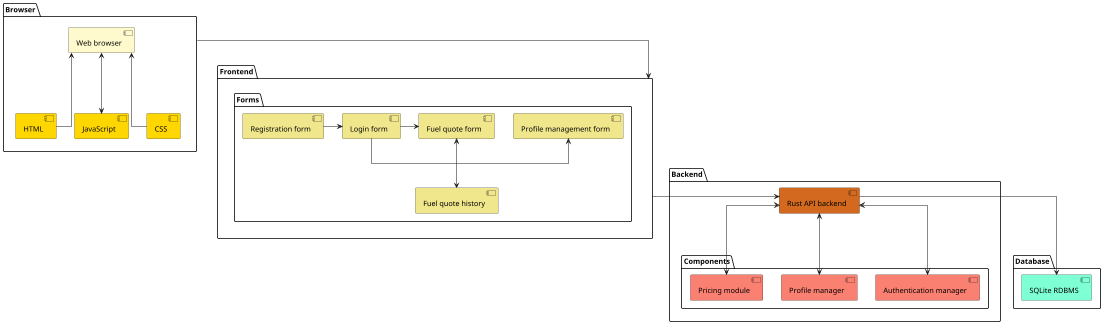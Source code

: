 @startuml

top to bottom direction
skinparam dpi 50
skinparam linetype ortho

package "Browser" {
	[Web browser] as browser #LemonChiffon
	[HTML] as html #Gold
	[JavaScript] as js #Gold
	[CSS] as css #Gold
}

package "Frontend" {
	package "Forms" {
		[Login form] as login_form #Khaki
		[Registration form] as registration_form #Khaki
		[Profile management form] as profile_form #Khaki
		[Fuel quote form] as quote_form #Khaki
		[Fuel quote history] as quote_history #Khaki
	}
}

package "Backend" {
	[Rust API backend] as backend #Chocolate

	package "Components" {
		[Authentication manager] as auth_manager #Salmon
		[Profile manager] as profile_manager #Salmon
		[Pricing module] as pricing_module #Salmon
	}
}

package "Database" {
	[SQLite RDBMS] as database #Aquamarine
}

registration_form -> login_form
login_form -> profile_form
login_form -> quote_form
quote_form <--> quote_history

Browser -d-> Frontend
Frontend -d-> backend

html -u-> browser
css -u-> browser
js <-u-> browser


backend -d-> database
backend <--> auth_manager
backend <--> profile_manager
backend <--> pricing_module

'login_form -d-> auth_manager
'registration_form -d-> auth_manager
'profile_form -d-> profile_manager
'quote_form -d-> pricing_module
'quote_history -d-> pricing_module

@enduml
